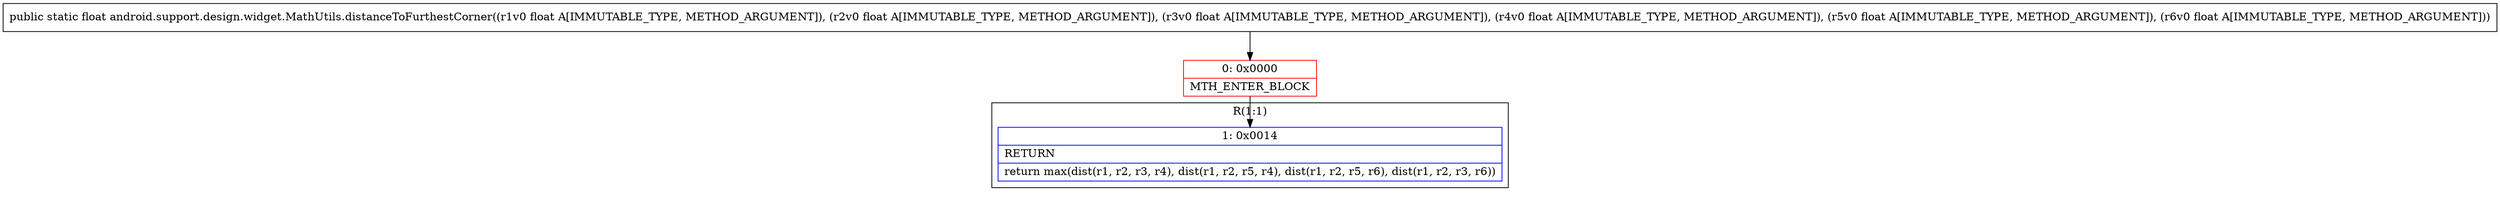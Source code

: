 digraph "CFG forandroid.support.design.widget.MathUtils.distanceToFurthestCorner(FFFFFF)F" {
subgraph cluster_Region_1960521173 {
label = "R(1:1)";
node [shape=record,color=blue];
Node_1 [shape=record,label="{1\:\ 0x0014|RETURN\l|return max(dist(r1, r2, r3, r4), dist(r1, r2, r5, r4), dist(r1, r2, r5, r6), dist(r1, r2, r3, r6))\l}"];
}
Node_0 [shape=record,color=red,label="{0\:\ 0x0000|MTH_ENTER_BLOCK\l}"];
MethodNode[shape=record,label="{public static float android.support.design.widget.MathUtils.distanceToFurthestCorner((r1v0 float A[IMMUTABLE_TYPE, METHOD_ARGUMENT]), (r2v0 float A[IMMUTABLE_TYPE, METHOD_ARGUMENT]), (r3v0 float A[IMMUTABLE_TYPE, METHOD_ARGUMENT]), (r4v0 float A[IMMUTABLE_TYPE, METHOD_ARGUMENT]), (r5v0 float A[IMMUTABLE_TYPE, METHOD_ARGUMENT]), (r6v0 float A[IMMUTABLE_TYPE, METHOD_ARGUMENT])) }"];
MethodNode -> Node_0;
Node_0 -> Node_1;
}

